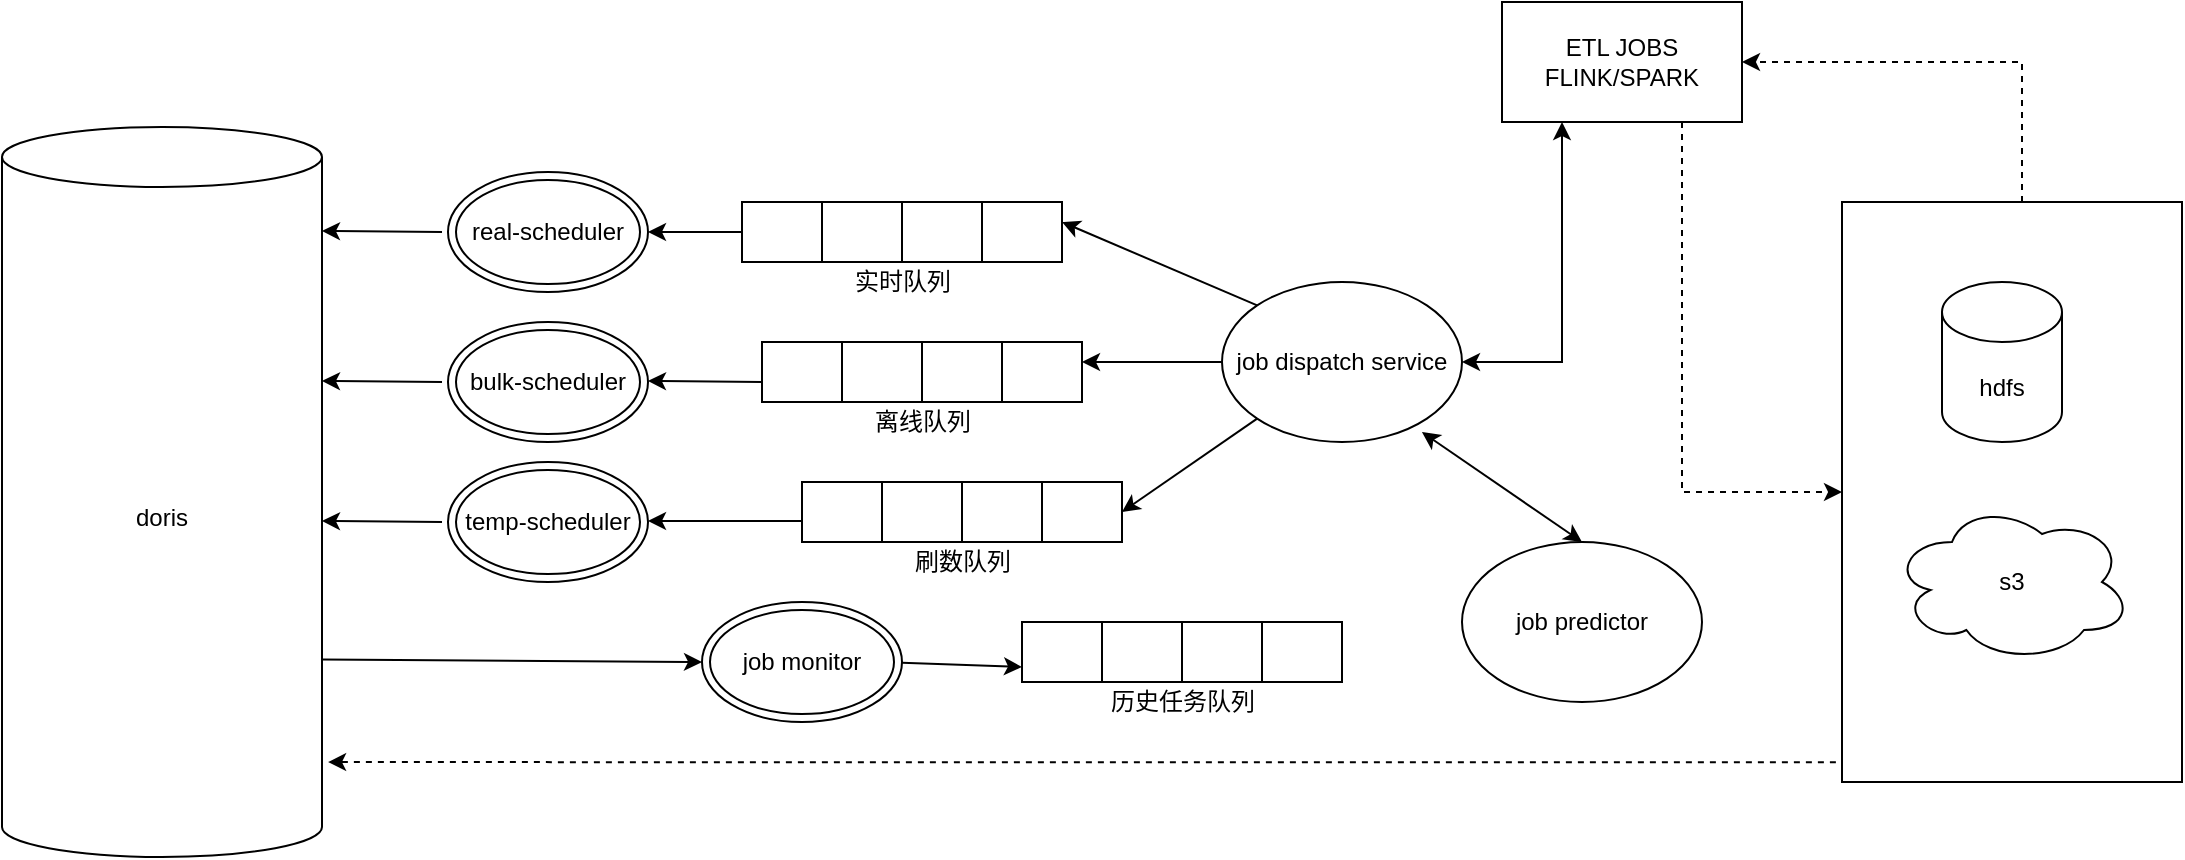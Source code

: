 <mxfile version="16.2.2" type="github">
  <diagram id="C5RBs43oDa-KdzZeNtuy" name="Page-1">
    <mxGraphModel dx="2840" dy="708" grid="1" gridSize="10" guides="1" tooltips="1" connect="1" arrows="1" fold="1" page="1" pageScale="1" pageWidth="827" pageHeight="1169" math="0" shadow="0">
      <root>
        <mxCell id="WIyWlLk6GJQsqaUBKTNV-0" />
        <mxCell id="WIyWlLk6GJQsqaUBKTNV-1" parent="WIyWlLk6GJQsqaUBKTNV-0" />
        <mxCell id="cQjFHLXVAHLceUW5Iy4G-0" value="" style="group" vertex="1" connectable="0" parent="WIyWlLk6GJQsqaUBKTNV-1">
          <mxGeometry x="-680" y="160" width="160" height="50" as="geometry" />
        </mxCell>
        <mxCell id="cQjFHLXVAHLceUW5Iy4G-1" value="" style="group" vertex="1" connectable="0" parent="cQjFHLXVAHLceUW5Iy4G-0">
          <mxGeometry width="160" height="30" as="geometry" />
        </mxCell>
        <mxCell id="cQjFHLXVAHLceUW5Iy4G-2" value="" style="rounded=0;whiteSpace=wrap;html=1;" vertex="1" parent="cQjFHLXVAHLceUW5Iy4G-1">
          <mxGeometry width="40" height="30" as="geometry" />
        </mxCell>
        <mxCell id="cQjFHLXVAHLceUW5Iy4G-3" value="" style="rounded=0;whiteSpace=wrap;html=1;" vertex="1" parent="cQjFHLXVAHLceUW5Iy4G-1">
          <mxGeometry x="40" width="40" height="30" as="geometry" />
        </mxCell>
        <mxCell id="cQjFHLXVAHLceUW5Iy4G-4" value="" style="rounded=0;whiteSpace=wrap;html=1;" vertex="1" parent="cQjFHLXVAHLceUW5Iy4G-1">
          <mxGeometry x="80" width="40" height="30" as="geometry" />
        </mxCell>
        <mxCell id="cQjFHLXVAHLceUW5Iy4G-5" value="" style="rounded=0;whiteSpace=wrap;html=1;" vertex="1" parent="cQjFHLXVAHLceUW5Iy4G-1">
          <mxGeometry x="120" width="40" height="30" as="geometry" />
        </mxCell>
        <mxCell id="cQjFHLXVAHLceUW5Iy4G-6" value="实时队列" style="text;html=1;align=center;verticalAlign=middle;resizable=0;points=[];autosize=1;strokeColor=none;fillColor=none;" vertex="1" parent="cQjFHLXVAHLceUW5Iy4G-0">
          <mxGeometry x="50" y="30" width="60" height="20" as="geometry" />
        </mxCell>
        <mxCell id="cQjFHLXVAHLceUW5Iy4G-7" value="" style="group" vertex="1" connectable="0" parent="WIyWlLk6GJQsqaUBKTNV-1">
          <mxGeometry x="-670" y="230" width="160" height="50" as="geometry" />
        </mxCell>
        <mxCell id="cQjFHLXVAHLceUW5Iy4G-8" value="" style="group" vertex="1" connectable="0" parent="cQjFHLXVAHLceUW5Iy4G-7">
          <mxGeometry width="160" height="30" as="geometry" />
        </mxCell>
        <mxCell id="cQjFHLXVAHLceUW5Iy4G-9" value="" style="rounded=0;whiteSpace=wrap;html=1;" vertex="1" parent="cQjFHLXVAHLceUW5Iy4G-8">
          <mxGeometry width="40" height="30" as="geometry" />
        </mxCell>
        <mxCell id="cQjFHLXVAHLceUW5Iy4G-10" value="" style="rounded=0;whiteSpace=wrap;html=1;" vertex="1" parent="cQjFHLXVAHLceUW5Iy4G-8">
          <mxGeometry x="40" width="40" height="30" as="geometry" />
        </mxCell>
        <mxCell id="cQjFHLXVAHLceUW5Iy4G-11" value="" style="rounded=0;whiteSpace=wrap;html=1;" vertex="1" parent="cQjFHLXVAHLceUW5Iy4G-8">
          <mxGeometry x="80" width="40" height="30" as="geometry" />
        </mxCell>
        <mxCell id="cQjFHLXVAHLceUW5Iy4G-12" value="" style="rounded=0;whiteSpace=wrap;html=1;" vertex="1" parent="cQjFHLXVAHLceUW5Iy4G-8">
          <mxGeometry x="120" width="40" height="30" as="geometry" />
        </mxCell>
        <mxCell id="cQjFHLXVAHLceUW5Iy4G-13" value="离线队列" style="text;html=1;align=center;verticalAlign=middle;resizable=0;points=[];autosize=1;strokeColor=none;fillColor=none;" vertex="1" parent="cQjFHLXVAHLceUW5Iy4G-7">
          <mxGeometry x="50" y="30" width="60" height="20" as="geometry" />
        </mxCell>
        <mxCell id="cQjFHLXVAHLceUW5Iy4G-14" value="" style="group" vertex="1" connectable="0" parent="WIyWlLk6GJQsqaUBKTNV-1">
          <mxGeometry x="-650" y="300" width="160" height="50" as="geometry" />
        </mxCell>
        <mxCell id="cQjFHLXVAHLceUW5Iy4G-15" value="" style="group" vertex="1" connectable="0" parent="cQjFHLXVAHLceUW5Iy4G-14">
          <mxGeometry width="160" height="30" as="geometry" />
        </mxCell>
        <mxCell id="cQjFHLXVAHLceUW5Iy4G-16" value="" style="rounded=0;whiteSpace=wrap;html=1;" vertex="1" parent="cQjFHLXVAHLceUW5Iy4G-15">
          <mxGeometry width="40" height="30" as="geometry" />
        </mxCell>
        <mxCell id="cQjFHLXVAHLceUW5Iy4G-17" value="" style="rounded=0;whiteSpace=wrap;html=1;" vertex="1" parent="cQjFHLXVAHLceUW5Iy4G-15">
          <mxGeometry x="40" width="40" height="30" as="geometry" />
        </mxCell>
        <mxCell id="cQjFHLXVAHLceUW5Iy4G-18" value="" style="rounded=0;whiteSpace=wrap;html=1;" vertex="1" parent="cQjFHLXVAHLceUW5Iy4G-15">
          <mxGeometry x="80" width="40" height="30" as="geometry" />
        </mxCell>
        <mxCell id="cQjFHLXVAHLceUW5Iy4G-19" value="" style="rounded=0;whiteSpace=wrap;html=1;" vertex="1" parent="cQjFHLXVAHLceUW5Iy4G-15">
          <mxGeometry x="120" width="40" height="30" as="geometry" />
        </mxCell>
        <mxCell id="cQjFHLXVAHLceUW5Iy4G-20" value="刷数队列" style="text;html=1;align=center;verticalAlign=middle;resizable=0;points=[];autosize=1;strokeColor=none;fillColor=none;" vertex="1" parent="cQjFHLXVAHLceUW5Iy4G-14">
          <mxGeometry x="50" y="30" width="60" height="20" as="geometry" />
        </mxCell>
        <mxCell id="cQjFHLXVAHLceUW5Iy4G-21" value="job dispatch service" style="ellipse;whiteSpace=wrap;html=1;" vertex="1" parent="WIyWlLk6GJQsqaUBKTNV-1">
          <mxGeometry x="-440" y="200" width="120" height="80" as="geometry" />
        </mxCell>
        <mxCell id="cQjFHLXVAHLceUW5Iy4G-22" value="" style="endArrow=classic;html=1;rounded=0;exitX=0;exitY=0;exitDx=0;exitDy=0;" edge="1" parent="WIyWlLk6GJQsqaUBKTNV-1" source="cQjFHLXVAHLceUW5Iy4G-21">
          <mxGeometry width="50" height="50" relative="1" as="geometry">
            <mxPoint x="-420" y="220" as="sourcePoint" />
            <mxPoint x="-520" y="170" as="targetPoint" />
          </mxGeometry>
        </mxCell>
        <mxCell id="cQjFHLXVAHLceUW5Iy4G-23" value="" style="endArrow=classic;html=1;rounded=0;exitX=0;exitY=0.5;exitDx=0;exitDy=0;" edge="1" parent="WIyWlLk6GJQsqaUBKTNV-1" source="cQjFHLXVAHLceUW5Iy4G-21">
          <mxGeometry width="50" height="50" relative="1" as="geometry">
            <mxPoint x="-440" y="250" as="sourcePoint" />
            <mxPoint x="-510" y="240" as="targetPoint" />
          </mxGeometry>
        </mxCell>
        <mxCell id="cQjFHLXVAHLceUW5Iy4G-24" value="" style="endArrow=classic;html=1;rounded=0;exitX=0;exitY=1;exitDx=0;exitDy=0;entryX=1;entryY=0.5;entryDx=0;entryDy=0;" edge="1" parent="WIyWlLk6GJQsqaUBKTNV-1" source="cQjFHLXVAHLceUW5Iy4G-21" target="cQjFHLXVAHLceUW5Iy4G-19">
          <mxGeometry width="50" height="50" relative="1" as="geometry">
            <mxPoint x="-430" y="320" as="sourcePoint" />
            <mxPoint x="-480" y="310" as="targetPoint" />
          </mxGeometry>
        </mxCell>
        <mxCell id="cQjFHLXVAHLceUW5Iy4G-25" value="ETL JOBS&lt;br&gt;FLINK/SPARK" style="rounded=0;whiteSpace=wrap;html=1;" vertex="1" parent="WIyWlLk6GJQsqaUBKTNV-1">
          <mxGeometry x="-300" y="60" width="120" height="60" as="geometry" />
        </mxCell>
        <mxCell id="cQjFHLXVAHLceUW5Iy4G-26" value="" style="rounded=0;whiteSpace=wrap;html=1;" vertex="1" parent="WIyWlLk6GJQsqaUBKTNV-1">
          <mxGeometry x="-130" y="160" width="170" height="290" as="geometry" />
        </mxCell>
        <mxCell id="cQjFHLXVAHLceUW5Iy4G-27" value="hdfs" style="shape=cylinder3;whiteSpace=wrap;html=1;boundedLbl=1;backgroundOutline=1;size=15;" vertex="1" parent="WIyWlLk6GJQsqaUBKTNV-1">
          <mxGeometry x="-80" y="200" width="60" height="80" as="geometry" />
        </mxCell>
        <mxCell id="cQjFHLXVAHLceUW5Iy4G-28" value="s3" style="ellipse;shape=cloud;whiteSpace=wrap;html=1;" vertex="1" parent="WIyWlLk6GJQsqaUBKTNV-1">
          <mxGeometry x="-105" y="310" width="120" height="80" as="geometry" />
        </mxCell>
        <mxCell id="cQjFHLXVAHLceUW5Iy4G-33" value="" style="endArrow=classic;html=1;rounded=0;edgeStyle=orthogonalEdgeStyle;entryX=1;entryY=0.5;entryDx=0;entryDy=0;fixDash=0;dashed=1;" edge="1" parent="WIyWlLk6GJQsqaUBKTNV-1" target="cQjFHLXVAHLceUW5Iy4G-25">
          <mxGeometry width="50" height="50" relative="1" as="geometry">
            <mxPoint x="-40" y="160" as="sourcePoint" />
            <mxPoint x="-90" y="110" as="targetPoint" />
            <Array as="points">
              <mxPoint x="-40" y="90" />
            </Array>
          </mxGeometry>
        </mxCell>
        <mxCell id="cQjFHLXVAHLceUW5Iy4G-34" value="" style="endArrow=classic;html=1;rounded=0;dashed=1;exitX=0.75;exitY=1;exitDx=0;exitDy=0;edgeStyle=orthogonalEdgeStyle;entryX=0;entryY=0.5;entryDx=0;entryDy=0;" edge="1" parent="WIyWlLk6GJQsqaUBKTNV-1" source="cQjFHLXVAHLceUW5Iy4G-25" target="cQjFHLXVAHLceUW5Iy4G-26">
          <mxGeometry width="50" height="50" relative="1" as="geometry">
            <mxPoint x="-220" y="190" as="sourcePoint" />
            <mxPoint x="-210" y="400" as="targetPoint" />
            <Array as="points">
              <mxPoint x="-210" y="305" />
            </Array>
          </mxGeometry>
        </mxCell>
        <mxCell id="cQjFHLXVAHLceUW5Iy4G-35" value="" style="endArrow=classic;html=1;rounded=0;exitX=0.25;exitY=1;exitDx=0;exitDy=0;edgeStyle=orthogonalEdgeStyle;entryX=1;entryY=0.5;entryDx=0;entryDy=0;startArrow=classic;startFill=1;" edge="1" parent="WIyWlLk6GJQsqaUBKTNV-1" source="cQjFHLXVAHLceUW5Iy4G-25" target="cQjFHLXVAHLceUW5Iy4G-21">
          <mxGeometry width="50" height="50" relative="1" as="geometry">
            <mxPoint x="-380" y="360" as="sourcePoint" />
            <mxPoint x="-270" y="240" as="targetPoint" />
            <Array as="points">
              <mxPoint x="-270" y="240" />
            </Array>
          </mxGeometry>
        </mxCell>
        <mxCell id="cQjFHLXVAHLceUW5Iy4G-36" value="doris" style="shape=cylinder3;whiteSpace=wrap;html=1;boundedLbl=1;backgroundOutline=1;size=15;" vertex="1" parent="WIyWlLk6GJQsqaUBKTNV-1">
          <mxGeometry x="-1050" y="122.5" width="160" height="365" as="geometry" />
        </mxCell>
        <mxCell id="cQjFHLXVAHLceUW5Iy4G-37" value="real-scheduler" style="ellipse;shape=doubleEllipse;whiteSpace=wrap;html=1;" vertex="1" parent="WIyWlLk6GJQsqaUBKTNV-1">
          <mxGeometry x="-827" y="145" width="100" height="60" as="geometry" />
        </mxCell>
        <mxCell id="cQjFHLXVAHLceUW5Iy4G-38" value="bulk-scheduler" style="ellipse;shape=doubleEllipse;whiteSpace=wrap;html=1;" vertex="1" parent="WIyWlLk6GJQsqaUBKTNV-1">
          <mxGeometry x="-827" y="220" width="100" height="60" as="geometry" />
        </mxCell>
        <mxCell id="cQjFHLXVAHLceUW5Iy4G-39" value="temp-scheduler" style="ellipse;shape=doubleEllipse;whiteSpace=wrap;html=1;" vertex="1" parent="WIyWlLk6GJQsqaUBKTNV-1">
          <mxGeometry x="-827" y="290" width="100" height="60" as="geometry" />
        </mxCell>
        <mxCell id="cQjFHLXVAHLceUW5Iy4G-40" value="" style="endArrow=classic;html=1;rounded=0;exitX=0;exitY=0.5;exitDx=0;exitDy=0;entryX=1;entryY=0.5;entryDx=0;entryDy=0;" edge="1" parent="WIyWlLk6GJQsqaUBKTNV-1" source="cQjFHLXVAHLceUW5Iy4G-2" target="cQjFHLXVAHLceUW5Iy4G-37">
          <mxGeometry width="50" height="50" relative="1" as="geometry">
            <mxPoint x="-660" y="179.5" as="sourcePoint" />
            <mxPoint x="-710" y="179.5" as="targetPoint" />
          </mxGeometry>
        </mxCell>
        <mxCell id="cQjFHLXVAHLceUW5Iy4G-41" value="" style="endArrow=classic;html=1;rounded=0;entryX=1;entryY=0.5;entryDx=0;entryDy=0;" edge="1" parent="WIyWlLk6GJQsqaUBKTNV-1">
          <mxGeometry width="50" height="50" relative="1" as="geometry">
            <mxPoint x="-670" y="250" as="sourcePoint" />
            <mxPoint x="-727" y="249.5" as="targetPoint" />
          </mxGeometry>
        </mxCell>
        <mxCell id="cQjFHLXVAHLceUW5Iy4G-42" value="" style="endArrow=classic;html=1;rounded=0;exitX=0;exitY=0.5;exitDx=0;exitDy=0;entryX=1;entryY=0.5;entryDx=0;entryDy=0;" edge="1" parent="WIyWlLk6GJQsqaUBKTNV-1">
          <mxGeometry width="50" height="50" relative="1" as="geometry">
            <mxPoint x="-650" y="319.5" as="sourcePoint" />
            <mxPoint x="-727" y="319.5" as="targetPoint" />
          </mxGeometry>
        </mxCell>
        <mxCell id="cQjFHLXVAHLceUW5Iy4G-56" value="" style="endArrow=classic;html=1;rounded=0;entryX=1;entryY=0.5;entryDx=0;entryDy=0;" edge="1" parent="WIyWlLk6GJQsqaUBKTNV-1">
          <mxGeometry width="50" height="50" relative="1" as="geometry">
            <mxPoint x="-830" y="175" as="sourcePoint" />
            <mxPoint x="-890" y="174.5" as="targetPoint" />
          </mxGeometry>
        </mxCell>
        <mxCell id="cQjFHLXVAHLceUW5Iy4G-57" value="" style="endArrow=classic;html=1;rounded=0;entryX=1;entryY=0.5;entryDx=0;entryDy=0;" edge="1" parent="WIyWlLk6GJQsqaUBKTNV-1">
          <mxGeometry width="50" height="50" relative="1" as="geometry">
            <mxPoint x="-830" y="250" as="sourcePoint" />
            <mxPoint x="-890" y="249.5" as="targetPoint" />
          </mxGeometry>
        </mxCell>
        <mxCell id="cQjFHLXVAHLceUW5Iy4G-58" value="" style="endArrow=classic;html=1;rounded=0;entryX=1;entryY=0.5;entryDx=0;entryDy=0;" edge="1" parent="WIyWlLk6GJQsqaUBKTNV-1">
          <mxGeometry width="50" height="50" relative="1" as="geometry">
            <mxPoint x="-830" y="320" as="sourcePoint" />
            <mxPoint x="-890" y="319.5" as="targetPoint" />
          </mxGeometry>
        </mxCell>
        <mxCell id="cQjFHLXVAHLceUW5Iy4G-59" value="" style="endArrow=classic;html=1;rounded=0;entryX=1.019;entryY=0.87;entryDx=0;entryDy=0;entryPerimeter=0;exitX=-0.018;exitY=0.966;exitDx=0;exitDy=0;exitPerimeter=0;dashed=1;" edge="1" parent="WIyWlLk6GJQsqaUBKTNV-1" source="cQjFHLXVAHLceUW5Iy4G-26" target="cQjFHLXVAHLceUW5Iy4G-36">
          <mxGeometry width="50" height="50" relative="1" as="geometry">
            <mxPoint x="-500" y="460" as="sourcePoint" />
            <mxPoint x="-450" y="410" as="targetPoint" />
          </mxGeometry>
        </mxCell>
        <mxCell id="cQjFHLXVAHLceUW5Iy4G-60" value="" style="group" vertex="1" connectable="0" parent="WIyWlLk6GJQsqaUBKTNV-1">
          <mxGeometry x="-540" y="370" width="160" height="50" as="geometry" />
        </mxCell>
        <mxCell id="cQjFHLXVAHLceUW5Iy4G-61" value="" style="group" vertex="1" connectable="0" parent="cQjFHLXVAHLceUW5Iy4G-60">
          <mxGeometry width="160" height="30" as="geometry" />
        </mxCell>
        <mxCell id="cQjFHLXVAHLceUW5Iy4G-62" value="" style="rounded=0;whiteSpace=wrap;html=1;" vertex="1" parent="cQjFHLXVAHLceUW5Iy4G-61">
          <mxGeometry width="40" height="30" as="geometry" />
        </mxCell>
        <mxCell id="cQjFHLXVAHLceUW5Iy4G-63" value="" style="rounded=0;whiteSpace=wrap;html=1;" vertex="1" parent="cQjFHLXVAHLceUW5Iy4G-61">
          <mxGeometry x="40" width="40" height="30" as="geometry" />
        </mxCell>
        <mxCell id="cQjFHLXVAHLceUW5Iy4G-64" value="" style="rounded=0;whiteSpace=wrap;html=1;" vertex="1" parent="cQjFHLXVAHLceUW5Iy4G-61">
          <mxGeometry x="80" width="40" height="30" as="geometry" />
        </mxCell>
        <mxCell id="cQjFHLXVAHLceUW5Iy4G-65" value="" style="rounded=0;whiteSpace=wrap;html=1;" vertex="1" parent="cQjFHLXVAHLceUW5Iy4G-61">
          <mxGeometry x="120" width="40" height="30" as="geometry" />
        </mxCell>
        <mxCell id="cQjFHLXVAHLceUW5Iy4G-66" value="历史任务队列" style="text;html=1;align=center;verticalAlign=middle;resizable=0;points=[];autosize=1;strokeColor=none;fillColor=none;" vertex="1" parent="cQjFHLXVAHLceUW5Iy4G-60">
          <mxGeometry x="35" y="30" width="90" height="20" as="geometry" />
        </mxCell>
        <mxCell id="cQjFHLXVAHLceUW5Iy4G-68" value="job monitor" style="ellipse;shape=doubleEllipse;whiteSpace=wrap;html=1;" vertex="1" parent="WIyWlLk6GJQsqaUBKTNV-1">
          <mxGeometry x="-700" y="360" width="100" height="60" as="geometry" />
        </mxCell>
        <mxCell id="cQjFHLXVAHLceUW5Iy4G-69" value="" style="endArrow=classic;html=1;rounded=0;entryX=0;entryY=0.5;entryDx=0;entryDy=0;exitX=1;exitY=0;exitDx=0;exitDy=266.25;exitPerimeter=0;" edge="1" parent="WIyWlLk6GJQsqaUBKTNV-1" source="cQjFHLXVAHLceUW5Iy4G-36" target="cQjFHLXVAHLceUW5Iy4G-68">
          <mxGeometry width="50" height="50" relative="1" as="geometry">
            <mxPoint x="-870" y="410" as="sourcePoint" />
            <mxPoint x="-820" y="360" as="targetPoint" />
          </mxGeometry>
        </mxCell>
        <mxCell id="cQjFHLXVAHLceUW5Iy4G-70" value="" style="endArrow=classic;html=1;rounded=0;entryX=0;entryY=0.75;entryDx=0;entryDy=0;" edge="1" parent="WIyWlLk6GJQsqaUBKTNV-1" target="cQjFHLXVAHLceUW5Iy4G-62">
          <mxGeometry width="50" height="50" relative="1" as="geometry">
            <mxPoint x="-600" y="390.37" as="sourcePoint" />
            <mxPoint x="-550" y="390" as="targetPoint" />
          </mxGeometry>
        </mxCell>
        <mxCell id="cQjFHLXVAHLceUW5Iy4G-72" value="job predictor" style="ellipse;whiteSpace=wrap;html=1;" vertex="1" parent="WIyWlLk6GJQsqaUBKTNV-1">
          <mxGeometry x="-320" y="330" width="120" height="80" as="geometry" />
        </mxCell>
        <mxCell id="cQjFHLXVAHLceUW5Iy4G-73" value="" style="endArrow=classic;startArrow=classic;html=1;rounded=0;entryX=0.833;entryY=0.938;entryDx=0;entryDy=0;entryPerimeter=0;exitX=0.5;exitY=0;exitDx=0;exitDy=0;" edge="1" parent="WIyWlLk6GJQsqaUBKTNV-1" source="cQjFHLXVAHLceUW5Iy4G-72" target="cQjFHLXVAHLceUW5Iy4G-21">
          <mxGeometry width="50" height="50" relative="1" as="geometry">
            <mxPoint x="-340" y="330" as="sourcePoint" />
            <mxPoint x="-290" y="280" as="targetPoint" />
          </mxGeometry>
        </mxCell>
      </root>
    </mxGraphModel>
  </diagram>
</mxfile>
